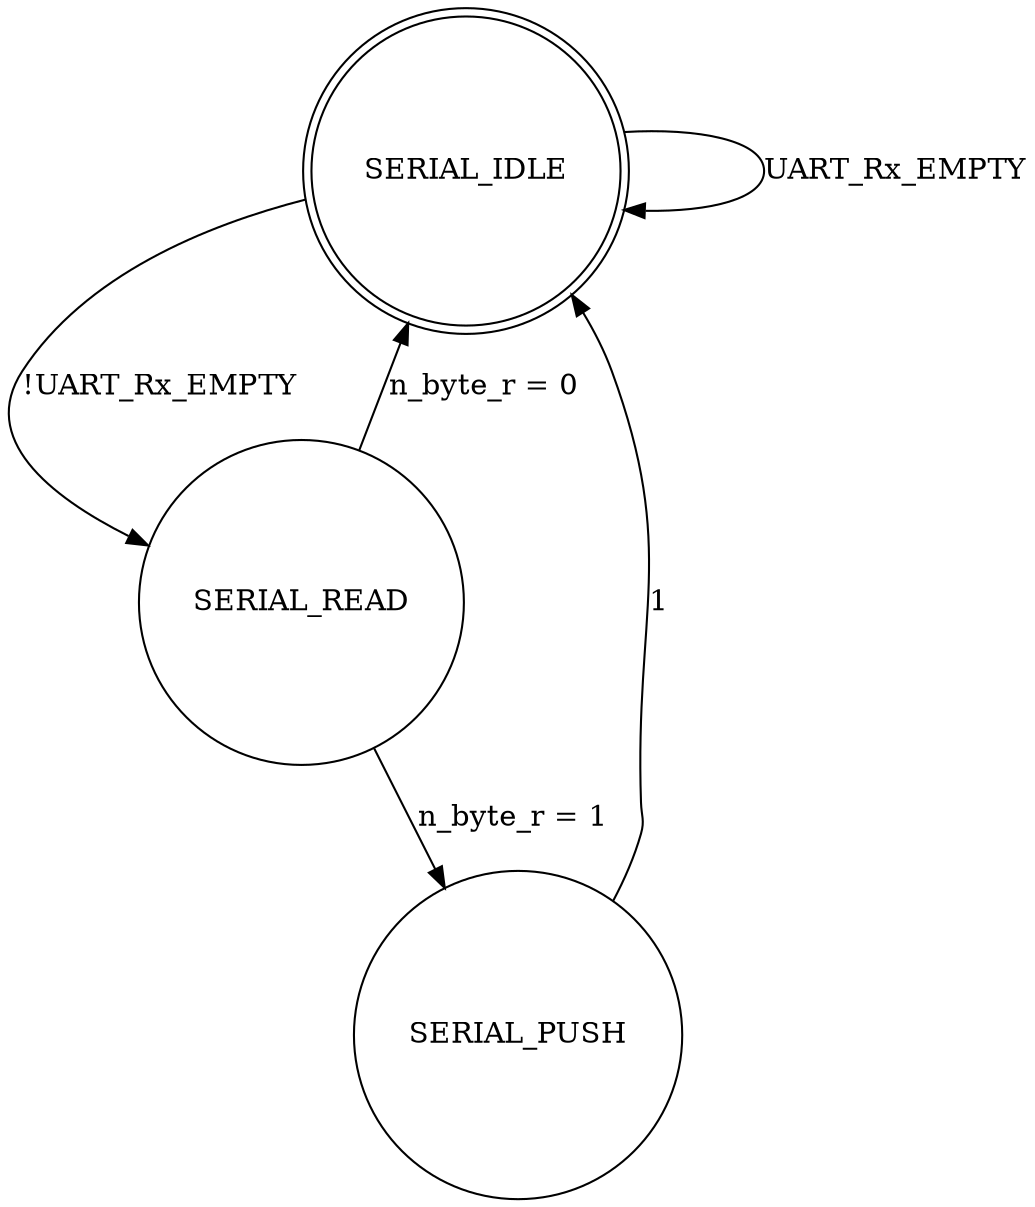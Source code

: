 digraph ULPI_op_stack_states
{
    nodesep = .9;
    splines="spline";

    node [shape="circle"];

    IDLE [label="SERIAL_IDLE", shape="doublecircle"];
    READ [label="SERIAL_READ"];
    PUSH [label="SERIAL_PUSH"];

    IDLE -> IDLE [label="UART_Rx_EMPTY"];
    IDLE -> READ [label="!UART_Rx_EMPTY"];

    READ -> IDLE [label="n_byte_r = 0"];
    READ -> PUSH [label="n_byte_r = 1"];

    PUSH -> IDLE [label="1"];
}